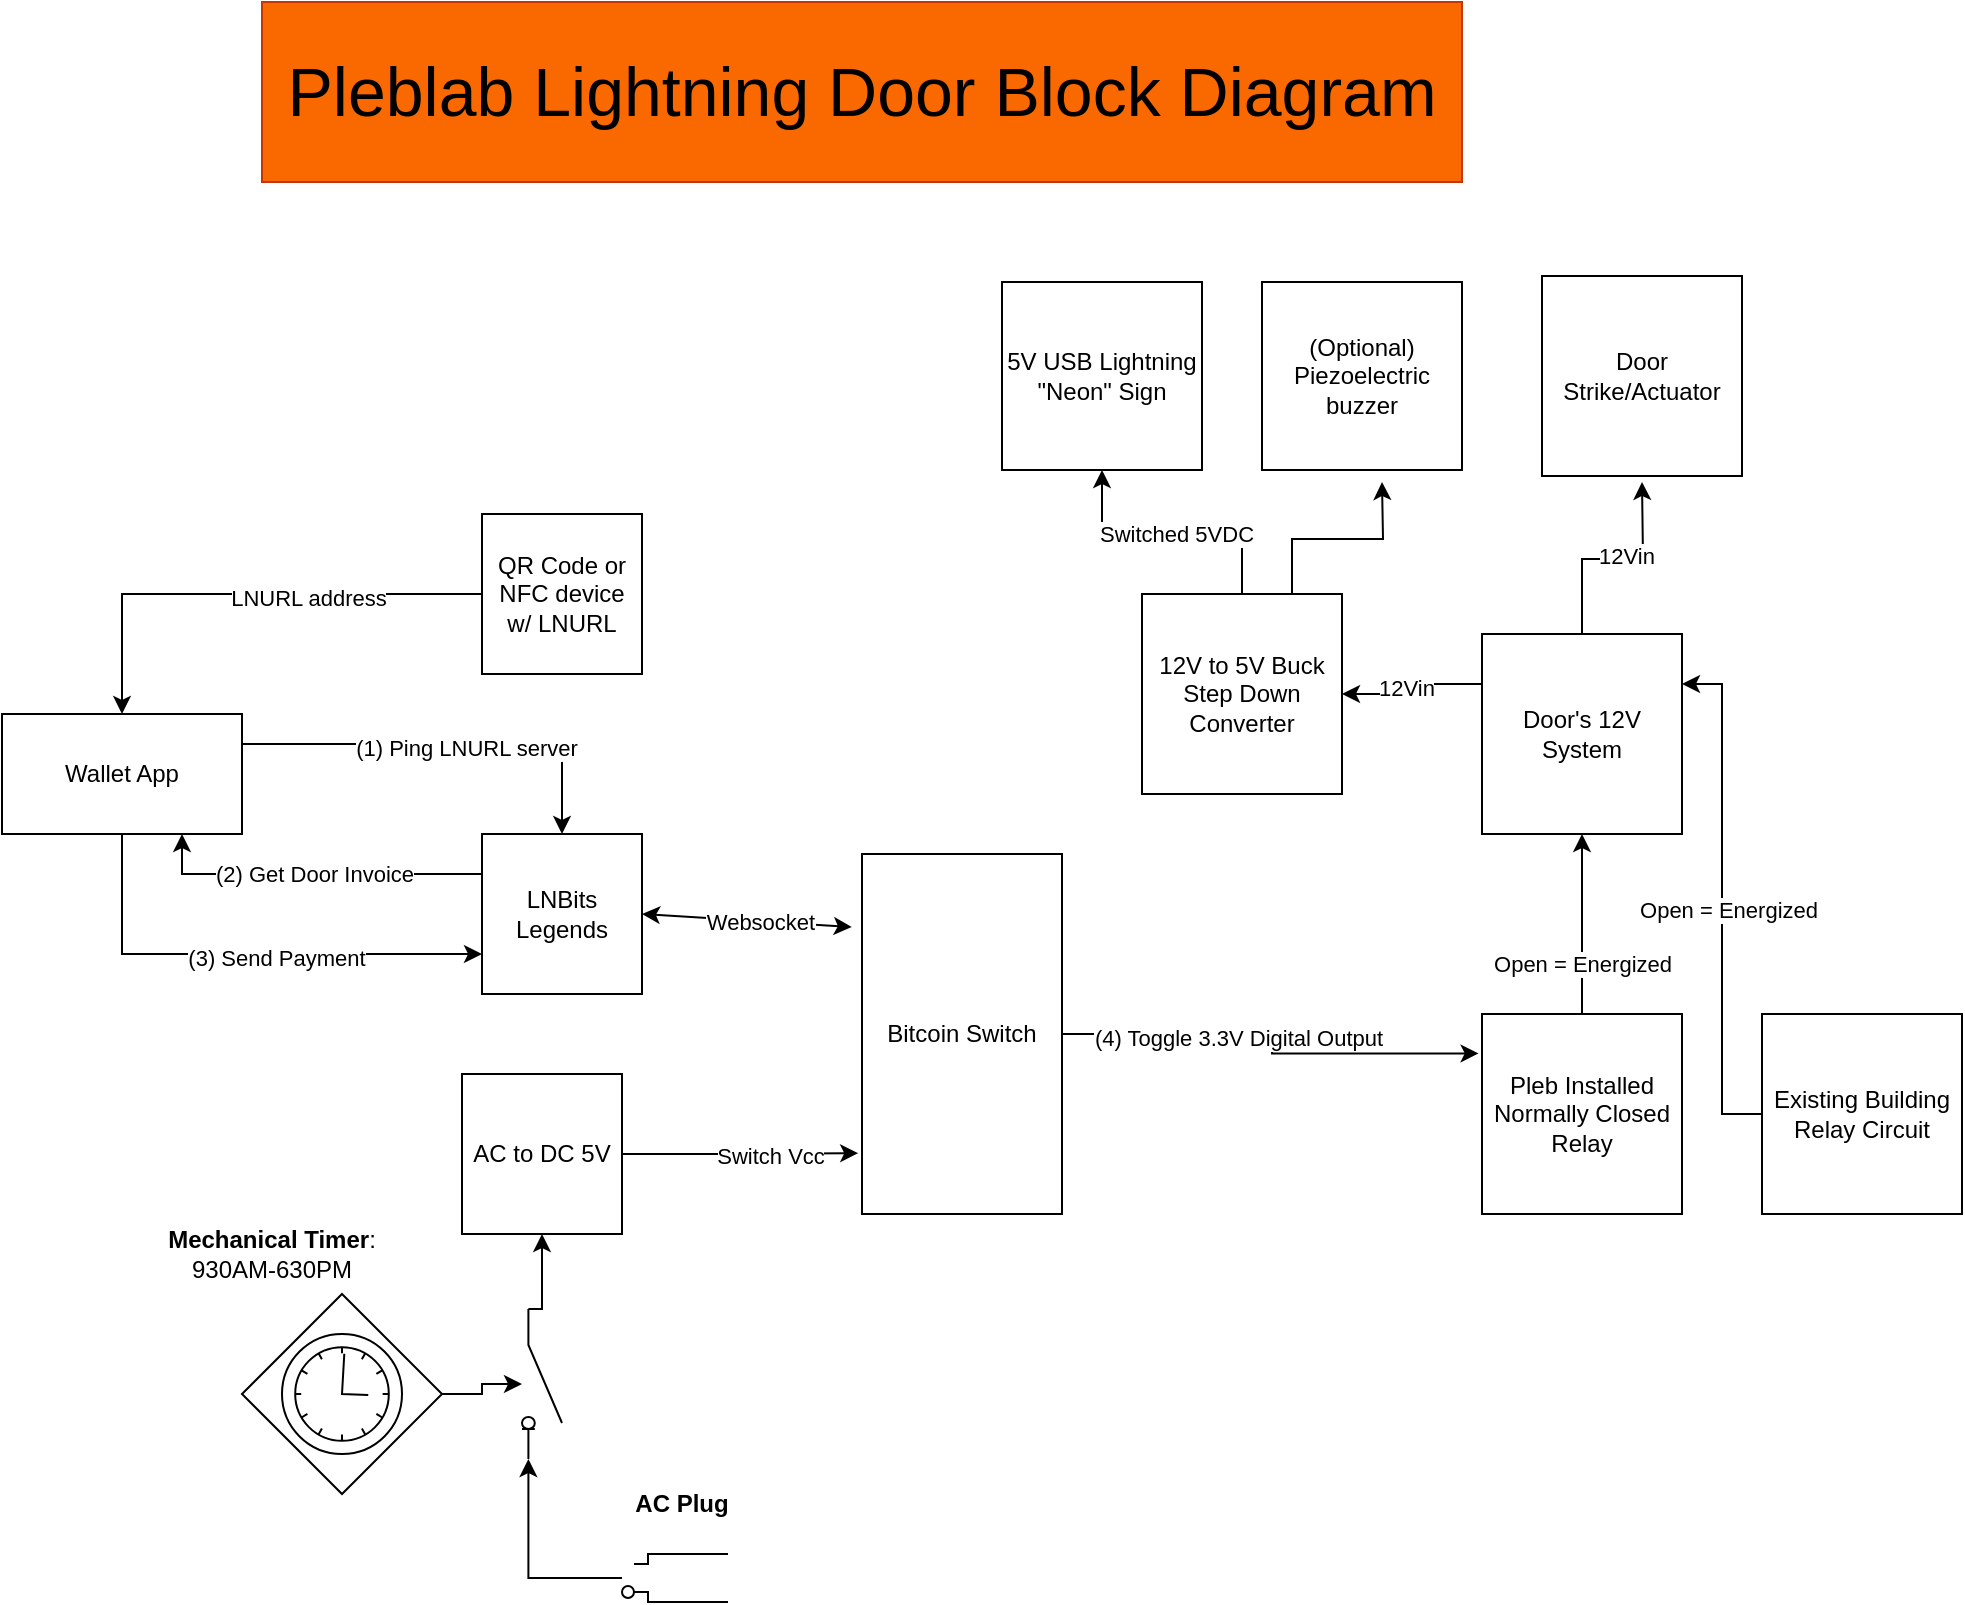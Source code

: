 <mxfile version="21.3.4" type="github">
  <diagram name="Page-1" id="9xXqxLMX3umURaw_fP6i">
    <mxGraphModel dx="1571" dy="845" grid="1" gridSize="10" guides="1" tooltips="1" connect="1" arrows="1" fold="1" page="1" pageScale="1" pageWidth="1100" pageHeight="1700" math="0" shadow="0">
      <root>
        <mxCell id="0" />
        <mxCell id="1" parent="0" />
        <mxCell id="fqgcwcHrW1HRH-oI7dm0-32" style="edgeStyle=orthogonalEdgeStyle;rounded=0;orthogonalLoop=1;jettySize=auto;html=1;exitX=1;exitY=0.5;exitDx=0;exitDy=0;entryX=-0.017;entryY=0.197;entryDx=0;entryDy=0;entryPerimeter=0;" edge="1" parent="1" source="fqgcwcHrW1HRH-oI7dm0-1" target="fqgcwcHrW1HRH-oI7dm0-30">
          <mxGeometry relative="1" as="geometry" />
        </mxCell>
        <mxCell id="fqgcwcHrW1HRH-oI7dm0-35" value="(4) Toggle 3.3V Digital Output" style="edgeLabel;html=1;align=center;verticalAlign=middle;resizable=0;points=[];" vertex="1" connectable="0" parent="fqgcwcHrW1HRH-oI7dm0-32">
          <mxGeometry x="-0.192" y="-2" relative="1" as="geometry">
            <mxPoint as="offset" />
          </mxGeometry>
        </mxCell>
        <mxCell id="fqgcwcHrW1HRH-oI7dm0-1" value="Bitcoin Switch" style="rounded=0;whiteSpace=wrap;html=1;" vertex="1" parent="1">
          <mxGeometry x="530" y="476" width="100" height="180" as="geometry" />
        </mxCell>
        <mxCell id="fqgcwcHrW1HRH-oI7dm0-4" style="edgeStyle=orthogonalEdgeStyle;rounded=0;orthogonalLoop=1;jettySize=auto;html=1;exitX=1;exitY=0.5;exitDx=0;exitDy=0;exitPerimeter=0;" edge="1" parent="1" source="fqgcwcHrW1HRH-oI7dm0-2" target="fqgcwcHrW1HRH-oI7dm0-3">
          <mxGeometry relative="1" as="geometry" />
        </mxCell>
        <mxCell id="fqgcwcHrW1HRH-oI7dm0-2" value="" style="points=[[0.25,0.25,0],[0.5,0,0],[0.75,0.25,0],[1,0.5,0],[0.75,0.75,0],[0.5,1,0],[0.25,0.75,0],[0,0.5,0]];shape=mxgraph.bpmn.gateway2;html=1;verticalLabelPosition=bottom;labelBackgroundColor=#ffffff;verticalAlign=top;align=center;perimeter=rhombusPerimeter;outlineConnect=0;outline=standard;symbol=timer;" vertex="1" parent="1">
          <mxGeometry x="220" y="696" width="100" height="100" as="geometry" />
        </mxCell>
        <mxCell id="fqgcwcHrW1HRH-oI7dm0-6" style="edgeStyle=orthogonalEdgeStyle;rounded=0;orthogonalLoop=1;jettySize=auto;html=1;exitX=0;exitY=0.84;exitDx=0;exitDy=0;entryX=0.5;entryY=1;entryDx=0;entryDy=0;" edge="1" parent="1" source="fqgcwcHrW1HRH-oI7dm0-3" target="fqgcwcHrW1HRH-oI7dm0-5">
          <mxGeometry relative="1" as="geometry" />
        </mxCell>
        <mxCell id="fqgcwcHrW1HRH-oI7dm0-3" value="" style="html=1;shape=mxgraph.electrical.electro-mechanical.switchDisconnector;aspect=fixed;elSwitchState=off;direction=south;" vertex="1" parent="1">
          <mxGeometry x="360" y="703.5" width="20" height="75" as="geometry" />
        </mxCell>
        <mxCell id="fqgcwcHrW1HRH-oI7dm0-7" style="edgeStyle=orthogonalEdgeStyle;rounded=0;orthogonalLoop=1;jettySize=auto;html=1;exitX=1;exitY=0.5;exitDx=0;exitDy=0;entryX=-0.019;entryY=0.831;entryDx=0;entryDy=0;entryPerimeter=0;" edge="1" parent="1" source="fqgcwcHrW1HRH-oI7dm0-5" target="fqgcwcHrW1HRH-oI7dm0-1">
          <mxGeometry relative="1" as="geometry" />
        </mxCell>
        <mxCell id="fqgcwcHrW1HRH-oI7dm0-8" value="Switch Vcc" style="edgeLabel;html=1;align=center;verticalAlign=middle;resizable=0;points=[];" vertex="1" connectable="0" parent="fqgcwcHrW1HRH-oI7dm0-7">
          <mxGeometry x="0.26" y="-1" relative="1" as="geometry">
            <mxPoint as="offset" />
          </mxGeometry>
        </mxCell>
        <mxCell id="fqgcwcHrW1HRH-oI7dm0-5" value="AC to DC 5V" style="whiteSpace=wrap;html=1;aspect=fixed;" vertex="1" parent="1">
          <mxGeometry x="330" y="586" width="80" height="80" as="geometry" />
        </mxCell>
        <mxCell id="fqgcwcHrW1HRH-oI7dm0-12" style="edgeStyle=orthogonalEdgeStyle;rounded=0;orthogonalLoop=1;jettySize=auto;html=1;entryX=1;entryY=0.84;entryDx=0;entryDy=0;" edge="1" parent="1" source="fqgcwcHrW1HRH-oI7dm0-10" target="fqgcwcHrW1HRH-oI7dm0-3">
          <mxGeometry relative="1" as="geometry" />
        </mxCell>
        <mxCell id="fqgcwcHrW1HRH-oI7dm0-10" value="" style="pointerEvents=1;verticalLabelPosition=bottom;shadow=0;dashed=0;align=center;html=1;verticalAlign=top;shape=mxgraph.electrical.miscellaneous.2_conductor_plug" vertex="1" parent="1">
          <mxGeometry x="410" y="826" width="53" height="24" as="geometry" />
        </mxCell>
        <mxCell id="fqgcwcHrW1HRH-oI7dm0-13" value="AC Plug" style="text;html=1;strokeColor=none;fillColor=none;align=center;verticalAlign=middle;whiteSpace=wrap;rounded=0;fontStyle=1" vertex="1" parent="1">
          <mxGeometry x="410" y="786" width="60" height="30" as="geometry" />
        </mxCell>
        <mxCell id="fqgcwcHrW1HRH-oI7dm0-14" value="&lt;b&gt;Mechanical Timer&lt;/b&gt;: 930AM-630PM" style="text;html=1;strokeColor=none;fillColor=none;align=center;verticalAlign=middle;whiteSpace=wrap;rounded=0;" vertex="1" parent="1">
          <mxGeometry x="180" y="656" width="110" height="40" as="geometry" />
        </mxCell>
        <mxCell id="fqgcwcHrW1HRH-oI7dm0-26" style="edgeStyle=orthogonalEdgeStyle;rounded=0;orthogonalLoop=1;jettySize=auto;html=1;exitX=0;exitY=0.25;exitDx=0;exitDy=0;entryX=0.75;entryY=1;entryDx=0;entryDy=0;" edge="1" parent="1" source="fqgcwcHrW1HRH-oI7dm0-15" target="fqgcwcHrW1HRH-oI7dm0-18">
          <mxGeometry relative="1" as="geometry" />
        </mxCell>
        <mxCell id="fqgcwcHrW1HRH-oI7dm0-27" value="(2) Get Door Invoice" style="edgeLabel;html=1;align=center;verticalAlign=middle;resizable=0;points=[];" vertex="1" connectable="0" parent="fqgcwcHrW1HRH-oI7dm0-26">
          <mxGeometry x="-0.011" relative="1" as="geometry">
            <mxPoint as="offset" />
          </mxGeometry>
        </mxCell>
        <mxCell id="fqgcwcHrW1HRH-oI7dm0-15" value="LNBits Legends" style="whiteSpace=wrap;html=1;aspect=fixed;" vertex="1" parent="1">
          <mxGeometry x="340" y="466" width="80" height="80" as="geometry" />
        </mxCell>
        <mxCell id="fqgcwcHrW1HRH-oI7dm0-16" value="" style="endArrow=classic;startArrow=classic;html=1;rounded=0;entryX=-0.051;entryY=0.203;entryDx=0;entryDy=0;entryPerimeter=0;exitX=1;exitY=0.5;exitDx=0;exitDy=0;" edge="1" parent="1" source="fqgcwcHrW1HRH-oI7dm0-15" target="fqgcwcHrW1HRH-oI7dm0-1">
          <mxGeometry width="50" height="50" relative="1" as="geometry">
            <mxPoint x="420" y="516" as="sourcePoint" />
            <mxPoint x="480" y="476" as="targetPoint" />
          </mxGeometry>
        </mxCell>
        <mxCell id="fqgcwcHrW1HRH-oI7dm0-25" value="Websocket" style="edgeLabel;html=1;align=center;verticalAlign=middle;resizable=0;points=[];" vertex="1" connectable="0" parent="fqgcwcHrW1HRH-oI7dm0-16">
          <mxGeometry x="0.11" relative="1" as="geometry">
            <mxPoint as="offset" />
          </mxGeometry>
        </mxCell>
        <mxCell id="fqgcwcHrW1HRH-oI7dm0-23" style="edgeStyle=orthogonalEdgeStyle;rounded=0;orthogonalLoop=1;jettySize=auto;html=1;exitX=1;exitY=0.25;exitDx=0;exitDy=0;entryX=0.5;entryY=0;entryDx=0;entryDy=0;" edge="1" parent="1" source="fqgcwcHrW1HRH-oI7dm0-18" target="fqgcwcHrW1HRH-oI7dm0-15">
          <mxGeometry relative="1" as="geometry" />
        </mxCell>
        <mxCell id="fqgcwcHrW1HRH-oI7dm0-24" value="(1) Ping LNURL server" style="edgeLabel;html=1;align=center;verticalAlign=middle;resizable=0;points=[];" vertex="1" connectable="0" parent="fqgcwcHrW1HRH-oI7dm0-23">
          <mxGeometry x="0.089" y="-2" relative="1" as="geometry">
            <mxPoint as="offset" />
          </mxGeometry>
        </mxCell>
        <mxCell id="fqgcwcHrW1HRH-oI7dm0-28" style="edgeStyle=orthogonalEdgeStyle;rounded=0;orthogonalLoop=1;jettySize=auto;html=1;exitX=0.5;exitY=1;exitDx=0;exitDy=0;entryX=0;entryY=0.75;entryDx=0;entryDy=0;" edge="1" parent="1" source="fqgcwcHrW1HRH-oI7dm0-18" target="fqgcwcHrW1HRH-oI7dm0-15">
          <mxGeometry relative="1" as="geometry" />
        </mxCell>
        <mxCell id="fqgcwcHrW1HRH-oI7dm0-29" value="(3) Send Payment" style="edgeLabel;html=1;align=center;verticalAlign=middle;resizable=0;points=[];" vertex="1" connectable="0" parent="fqgcwcHrW1HRH-oI7dm0-28">
          <mxGeometry x="0.143" y="-2" relative="1" as="geometry">
            <mxPoint as="offset" />
          </mxGeometry>
        </mxCell>
        <mxCell id="fqgcwcHrW1HRH-oI7dm0-18" value="Wallet App" style="rounded=0;whiteSpace=wrap;html=1;" vertex="1" parent="1">
          <mxGeometry x="100" y="406" width="120" height="60" as="geometry" />
        </mxCell>
        <mxCell id="fqgcwcHrW1HRH-oI7dm0-21" style="edgeStyle=orthogonalEdgeStyle;rounded=0;orthogonalLoop=1;jettySize=auto;html=1;exitX=0;exitY=0.5;exitDx=0;exitDy=0;" edge="1" parent="1" source="fqgcwcHrW1HRH-oI7dm0-20" target="fqgcwcHrW1HRH-oI7dm0-18">
          <mxGeometry relative="1" as="geometry" />
        </mxCell>
        <mxCell id="fqgcwcHrW1HRH-oI7dm0-22" value="LNURL address" style="edgeLabel;html=1;align=center;verticalAlign=middle;resizable=0;points=[];" vertex="1" connectable="0" parent="fqgcwcHrW1HRH-oI7dm0-21">
          <mxGeometry x="-0.272" y="2" relative="1" as="geometry">
            <mxPoint as="offset" />
          </mxGeometry>
        </mxCell>
        <mxCell id="fqgcwcHrW1HRH-oI7dm0-20" value="QR Code or NFC device w/ LNURL" style="whiteSpace=wrap;html=1;aspect=fixed;" vertex="1" parent="1">
          <mxGeometry x="340" y="306" width="80" height="80" as="geometry" />
        </mxCell>
        <mxCell id="fqgcwcHrW1HRH-oI7dm0-33" value="" style="edgeStyle=orthogonalEdgeStyle;rounded=0;orthogonalLoop=1;jettySize=auto;html=1;" edge="1" parent="1" source="fqgcwcHrW1HRH-oI7dm0-30" target="fqgcwcHrW1HRH-oI7dm0-31">
          <mxGeometry relative="1" as="geometry" />
        </mxCell>
        <mxCell id="fqgcwcHrW1HRH-oI7dm0-34" value="Open = Energized" style="edgeLabel;html=1;align=center;verticalAlign=middle;resizable=0;points=[];" vertex="1" connectable="0" parent="fqgcwcHrW1HRH-oI7dm0-33">
          <mxGeometry x="-0.099" y="-3" relative="1" as="geometry">
            <mxPoint x="-3" y="15" as="offset" />
          </mxGeometry>
        </mxCell>
        <mxCell id="fqgcwcHrW1HRH-oI7dm0-30" value="Pleb Installed Normally Closed Relay" style="rounded=0;whiteSpace=wrap;html=1;" vertex="1" parent="1">
          <mxGeometry x="840" y="556" width="100" height="100" as="geometry" />
        </mxCell>
        <mxCell id="fqgcwcHrW1HRH-oI7dm0-37" style="edgeStyle=orthogonalEdgeStyle;rounded=0;orthogonalLoop=1;jettySize=auto;html=1;exitX=0;exitY=0.25;exitDx=0;exitDy=0;entryX=1;entryY=0.5;entryDx=0;entryDy=0;" edge="1" parent="1" source="fqgcwcHrW1HRH-oI7dm0-31" target="fqgcwcHrW1HRH-oI7dm0-36">
          <mxGeometry relative="1" as="geometry" />
        </mxCell>
        <mxCell id="fqgcwcHrW1HRH-oI7dm0-46" value="12Vin" style="edgeLabel;html=1;align=center;verticalAlign=middle;resizable=0;points=[];" vertex="1" connectable="0" parent="fqgcwcHrW1HRH-oI7dm0-37">
          <mxGeometry x="0.163" y="-3" relative="1" as="geometry">
            <mxPoint as="offset" />
          </mxGeometry>
        </mxCell>
        <mxCell id="fqgcwcHrW1HRH-oI7dm0-48" style="edgeStyle=orthogonalEdgeStyle;rounded=0;orthogonalLoop=1;jettySize=auto;html=1;exitX=0.5;exitY=0;exitDx=0;exitDy=0;" edge="1" parent="1" source="fqgcwcHrW1HRH-oI7dm0-31">
          <mxGeometry relative="1" as="geometry">
            <mxPoint x="920" y="290.0" as="targetPoint" />
          </mxGeometry>
        </mxCell>
        <mxCell id="fqgcwcHrW1HRH-oI7dm0-49" value="12Vin" style="edgeLabel;html=1;align=center;verticalAlign=middle;resizable=0;points=[];" vertex="1" connectable="0" parent="fqgcwcHrW1HRH-oI7dm0-48">
          <mxGeometry x="0.114" y="2" relative="1" as="geometry">
            <mxPoint as="offset" />
          </mxGeometry>
        </mxCell>
        <mxCell id="fqgcwcHrW1HRH-oI7dm0-31" value="Door&#39;s 12V System" style="rounded=0;whiteSpace=wrap;html=1;" vertex="1" parent="1">
          <mxGeometry x="840" y="366" width="100" height="100" as="geometry" />
        </mxCell>
        <mxCell id="fqgcwcHrW1HRH-oI7dm0-39" value="" style="edgeStyle=orthogonalEdgeStyle;rounded=0;orthogonalLoop=1;jettySize=auto;html=1;" edge="1" parent="1" source="fqgcwcHrW1HRH-oI7dm0-36" target="fqgcwcHrW1HRH-oI7dm0-38">
          <mxGeometry relative="1" as="geometry" />
        </mxCell>
        <mxCell id="fqgcwcHrW1HRH-oI7dm0-40" value="Switched 5VDC" style="edgeLabel;html=1;align=center;verticalAlign=middle;resizable=0;points=[];" vertex="1" connectable="0" parent="fqgcwcHrW1HRH-oI7dm0-39">
          <mxGeometry x="-0.026" y="1" relative="1" as="geometry">
            <mxPoint as="offset" />
          </mxGeometry>
        </mxCell>
        <mxCell id="fqgcwcHrW1HRH-oI7dm0-45" style="edgeStyle=orthogonalEdgeStyle;rounded=0;orthogonalLoop=1;jettySize=auto;html=1;exitX=0.75;exitY=0;exitDx=0;exitDy=0;" edge="1" parent="1" source="fqgcwcHrW1HRH-oI7dm0-36">
          <mxGeometry relative="1" as="geometry">
            <mxPoint x="790.0" y="290.0" as="targetPoint" />
          </mxGeometry>
        </mxCell>
        <mxCell id="fqgcwcHrW1HRH-oI7dm0-36" value="12V to 5V Buck Step Down Converter" style="rounded=0;whiteSpace=wrap;html=1;" vertex="1" parent="1">
          <mxGeometry x="670" y="346" width="100" height="100" as="geometry" />
        </mxCell>
        <mxCell id="fqgcwcHrW1HRH-oI7dm0-38" value="5V USB Lightning &quot;Neon&quot; Sign" style="rounded=0;whiteSpace=wrap;html=1;" vertex="1" parent="1">
          <mxGeometry x="600" y="190" width="100" height="94" as="geometry" />
        </mxCell>
        <mxCell id="fqgcwcHrW1HRH-oI7dm0-42" style="edgeStyle=orthogonalEdgeStyle;rounded=0;orthogonalLoop=1;jettySize=auto;html=1;entryX=1;entryY=0.25;entryDx=0;entryDy=0;" edge="1" parent="1" source="fqgcwcHrW1HRH-oI7dm0-41" target="fqgcwcHrW1HRH-oI7dm0-31">
          <mxGeometry relative="1" as="geometry">
            <mxPoint x="1020" y="410" as="targetPoint" />
          </mxGeometry>
        </mxCell>
        <mxCell id="fqgcwcHrW1HRH-oI7dm0-43" value="Open = Energized" style="edgeLabel;html=1;align=center;verticalAlign=middle;resizable=0;points=[];" vertex="1" connectable="0" parent="fqgcwcHrW1HRH-oI7dm0-42">
          <mxGeometry x="-0.04" y="-3" relative="1" as="geometry">
            <mxPoint as="offset" />
          </mxGeometry>
        </mxCell>
        <mxCell id="fqgcwcHrW1HRH-oI7dm0-41" value="Existing Building Relay Circuit" style="rounded=0;whiteSpace=wrap;html=1;" vertex="1" parent="1">
          <mxGeometry x="980" y="556" width="100" height="100" as="geometry" />
        </mxCell>
        <mxCell id="fqgcwcHrW1HRH-oI7dm0-44" value="(Optional) Piezoelectric buzzer" style="rounded=0;whiteSpace=wrap;html=1;" vertex="1" parent="1">
          <mxGeometry x="730" y="190" width="100" height="94" as="geometry" />
        </mxCell>
        <mxCell id="fqgcwcHrW1HRH-oI7dm0-47" value="Door Strike/Actuator" style="rounded=0;whiteSpace=wrap;html=1;" vertex="1" parent="1">
          <mxGeometry x="870" y="187" width="100" height="100" as="geometry" />
        </mxCell>
        <mxCell id="fqgcwcHrW1HRH-oI7dm0-50" value="Pleblab Lightning Door Block Diagram" style="text;html=1;strokeColor=#C73500;fillColor=#fa6800;align=center;verticalAlign=middle;whiteSpace=wrap;rounded=0;fontColor=#000000;fontSize=34;" vertex="1" parent="1">
          <mxGeometry x="230" y="50" width="600" height="90" as="geometry" />
        </mxCell>
      </root>
    </mxGraphModel>
  </diagram>
</mxfile>
